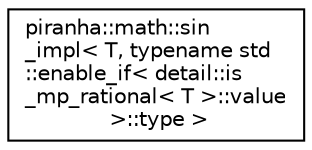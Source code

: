 digraph "Graphical Class Hierarchy"
{
  edge [fontname="Helvetica",fontsize="10",labelfontname="Helvetica",labelfontsize="10"];
  node [fontname="Helvetica",fontsize="10",shape=record];
  rankdir="LR";
  Node0 [label="piranha::math::sin\l_impl\< T, typename std\l::enable_if\< detail::is\l_mp_rational\< T \>::value\l \>::type \>",height=0.2,width=0.4,color="black", fillcolor="white", style="filled",URL="$structpiranha_1_1math_1_1sin__impl_3_01_t_00_01typename_01std_1_1enable__if_3_01detail_1_1is__mp9f4d7ff1cf28dd8bf5a3ac24295a141b.html",tooltip="Specialisation of the piranha::math::sin() functor for piranha::mp_rational. "];
}
